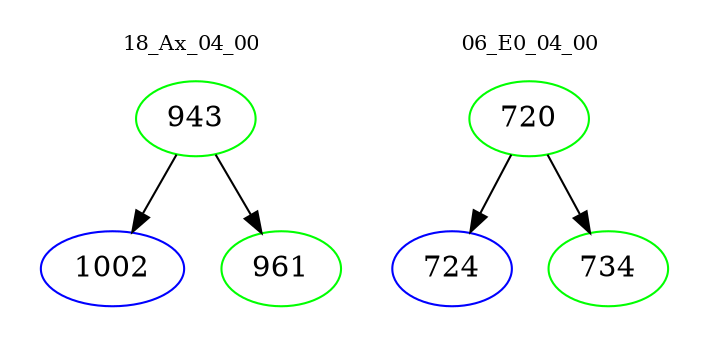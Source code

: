 digraph{
subgraph cluster_0 {
color = white
label = "18_Ax_04_00";
fontsize=10;
T0_943 [label="943", color="green"]
T0_943 -> T0_1002 [color="black"]
T0_1002 [label="1002", color="blue"]
T0_943 -> T0_961 [color="black"]
T0_961 [label="961", color="green"]
}
subgraph cluster_1 {
color = white
label = "06_E0_04_00";
fontsize=10;
T1_720 [label="720", color="green"]
T1_720 -> T1_724 [color="black"]
T1_724 [label="724", color="blue"]
T1_720 -> T1_734 [color="black"]
T1_734 [label="734", color="green"]
}
}

